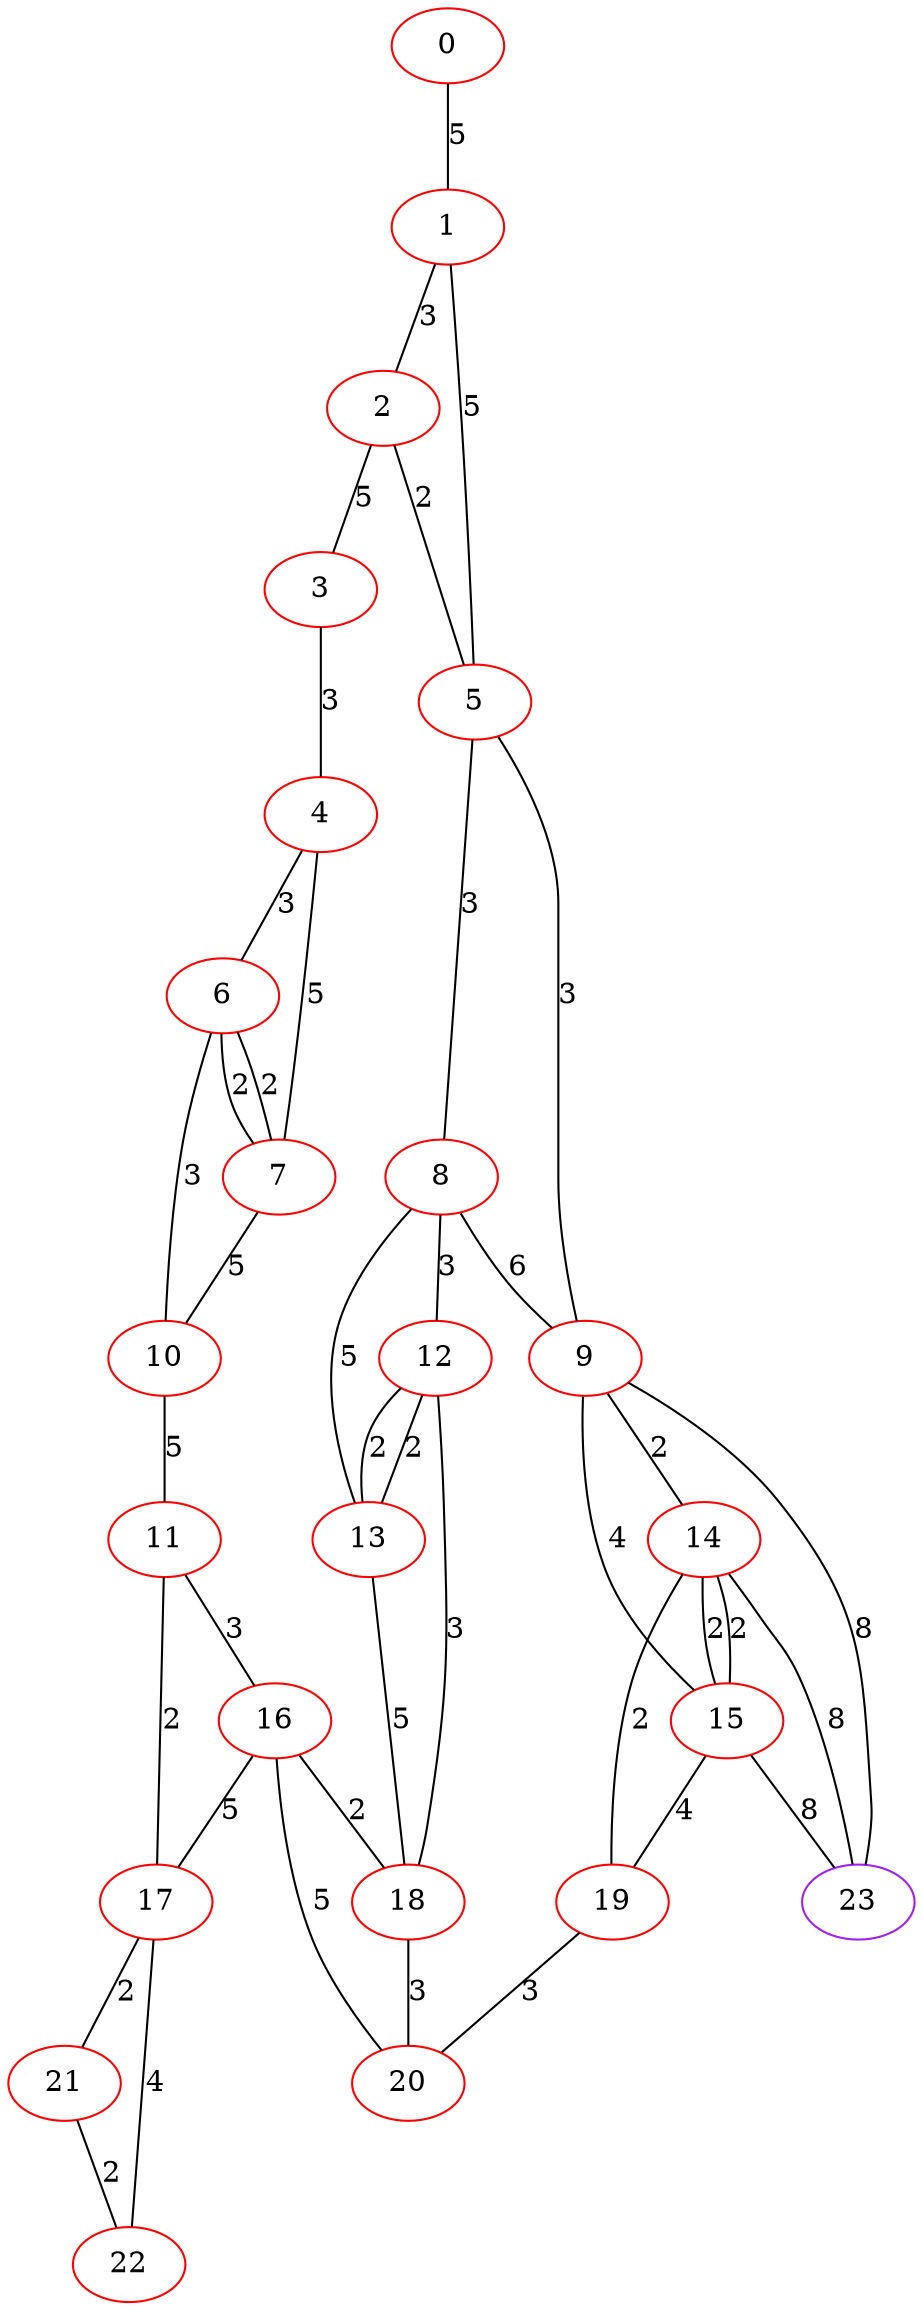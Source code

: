 graph "" {
0 [color=red, weight=1];
1 [color=red, weight=1];
2 [color=red, weight=1];
3 [color=red, weight=1];
4 [color=red, weight=1];
5 [color=red, weight=1];
6 [color=red, weight=1];
7 [color=red, weight=1];
8 [color=red, weight=1];
9 [color=red, weight=1];
10 [color=red, weight=1];
11 [color=red, weight=1];
12 [color=red, weight=1];
13 [color=red, weight=1];
14 [color=red, weight=1];
15 [color=red, weight=1];
16 [color=red, weight=1];
17 [color=red, weight=1];
18 [color=red, weight=1];
19 [color=red, weight=1];
20 [color=red, weight=1];
21 [color=red, weight=1];
22 [color=red, weight=1];
23 [color=purple, weight=4];
0 -- 1  [key=0, label=5];
1 -- 2  [key=0, label=3];
1 -- 5  [key=0, label=5];
2 -- 3  [key=0, label=5];
2 -- 5  [key=0, label=2];
3 -- 4  [key=0, label=3];
4 -- 6  [key=0, label=3];
4 -- 7  [key=0, label=5];
5 -- 8  [key=0, label=3];
5 -- 9  [key=0, label=3];
6 -- 10  [key=0, label=3];
6 -- 7  [key=0, label=2];
6 -- 7  [key=1, label=2];
7 -- 10  [key=0, label=5];
8 -- 9  [key=0, label=6];
8 -- 12  [key=0, label=3];
8 -- 13  [key=0, label=5];
9 -- 23  [key=0, label=8];
9 -- 14  [key=0, label=2];
9 -- 15  [key=0, label=4];
10 -- 11  [key=0, label=5];
11 -- 16  [key=0, label=3];
11 -- 17  [key=0, label=2];
12 -- 18  [key=0, label=3];
12 -- 13  [key=0, label=2];
12 -- 13  [key=1, label=2];
13 -- 18  [key=0, label=5];
14 -- 23  [key=0, label=8];
14 -- 19  [key=0, label=2];
14 -- 15  [key=0, label=2];
14 -- 15  [key=1, label=2];
15 -- 19  [key=0, label=4];
15 -- 23  [key=0, label=8];
16 -- 17  [key=0, label=5];
16 -- 18  [key=0, label=2];
16 -- 20  [key=0, label=5];
17 -- 21  [key=0, label=2];
17 -- 22  [key=0, label=4];
18 -- 20  [key=0, label=3];
19 -- 20  [key=0, label=3];
21 -- 22  [key=0, label=2];
}
